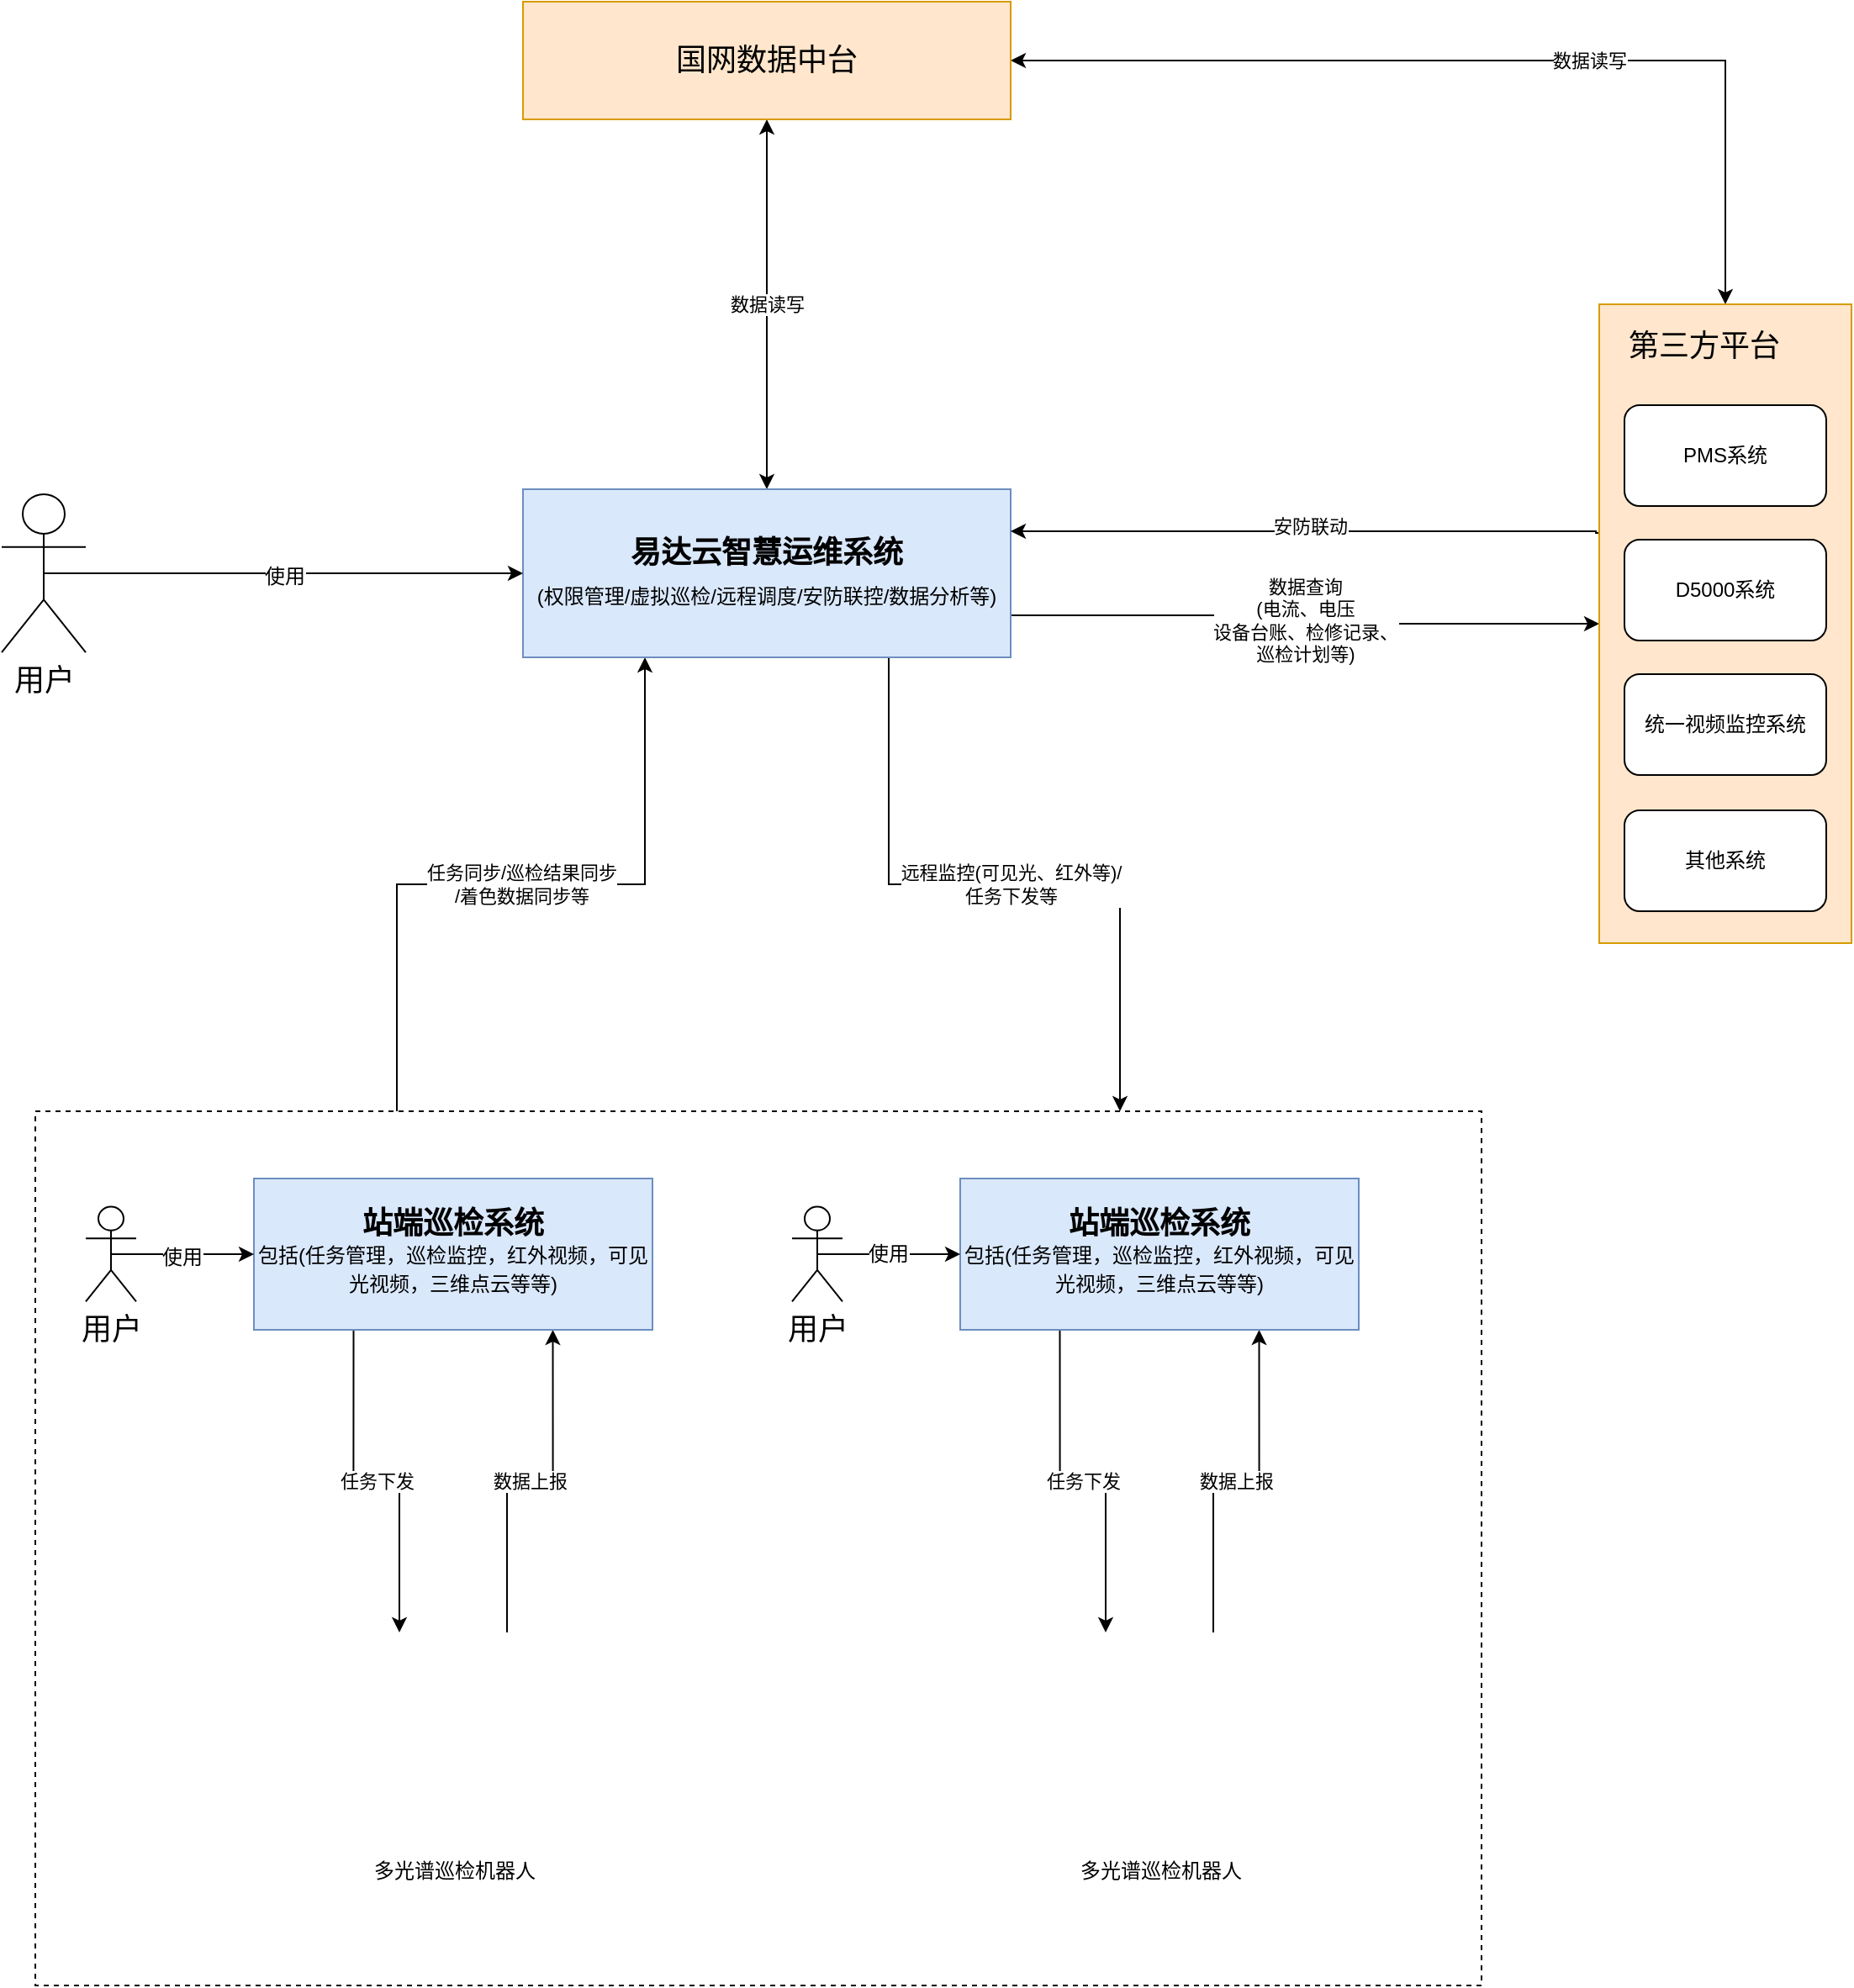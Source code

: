 <mxfile version="13.0.1" type="github">
  <diagram id="0OOSGcVvR7OFmxbcjkcZ" name="第 1 页">
    <mxGraphModel dx="2330" dy="1270" grid="1" gridSize="10" guides="1" tooltips="1" connect="1" arrows="1" fold="1" page="1" pageScale="1" pageWidth="700" pageHeight="1000" math="0" shadow="0">
      <root>
        <mxCell id="0" />
        <mxCell id="1" parent="0" />
        <mxCell id="Agbn1S0HxGMe0rHe034Y-35" value="任务同步/巡检结果同步&lt;br&gt;/着色数据同步等" style="edgeStyle=orthogonalEdgeStyle;rounded=0;orthogonalLoop=1;jettySize=auto;html=1;exitX=0.25;exitY=0;exitDx=0;exitDy=0;entryX=0.25;entryY=1;entryDx=0;entryDy=0;" edge="1" parent="1" source="Agbn1S0HxGMe0rHe034Y-32" target="Agbn1S0HxGMe0rHe034Y-31">
          <mxGeometry relative="1" as="geometry" />
        </mxCell>
        <mxCell id="Agbn1S0HxGMe0rHe034Y-32" value="" style="rounded=0;whiteSpace=wrap;html=1;dashed=1;" vertex="1" parent="1">
          <mxGeometry x="200" y="810" width="860" height="520" as="geometry" />
        </mxCell>
        <mxCell id="Agbn1S0HxGMe0rHe034Y-22" value="数据上报" style="edgeStyle=orthogonalEdgeStyle;rounded=0;orthogonalLoop=1;jettySize=auto;html=1;exitX=0.75;exitY=0;exitDx=0;exitDy=0;entryX=0.75;entryY=1;entryDx=0;entryDy=0;" edge="1" parent="1" source="Agbn1S0HxGMe0rHe034Y-16" target="Agbn1S0HxGMe0rHe034Y-17">
          <mxGeometry relative="1" as="geometry" />
        </mxCell>
        <mxCell id="Agbn1S0HxGMe0rHe034Y-16" value="多光谱巡检机器人" style="shape=image;html=1;verticalAlign=top;verticalLabelPosition=bottom;labelBackgroundColor=#ffffff;imageAspect=0;aspect=fixed;image=https://cdn2.iconfinder.com/data/icons/walle/128/basket_empty.png" vertex="1" parent="1">
          <mxGeometry x="384.5" y="1120" width="128" height="128" as="geometry" />
        </mxCell>
        <mxCell id="Agbn1S0HxGMe0rHe034Y-21" value="任务下发" style="edgeStyle=orthogonalEdgeStyle;rounded=0;orthogonalLoop=1;jettySize=auto;html=1;exitX=0.25;exitY=1;exitDx=0;exitDy=0;entryX=0.25;entryY=0;entryDx=0;entryDy=0;" edge="1" parent="1" source="Agbn1S0HxGMe0rHe034Y-17" target="Agbn1S0HxGMe0rHe034Y-16">
          <mxGeometry relative="1" as="geometry" />
        </mxCell>
        <mxCell id="Agbn1S0HxGMe0rHe034Y-17" value="&lt;p style=&quot;line-height: 140%&quot;&gt;&lt;b&gt;&lt;font style=&quot;font-size: 18px&quot;&gt;站端巡检系统&lt;/font&gt;&lt;/b&gt;&lt;br&gt;包括(任务管理，巡检监控，红外视频，可见光视频，三维点云等等)&lt;/p&gt;" style="rounded=0;whiteSpace=wrap;html=1;fillColor=#dae8fc;strokeColor=#6c8ebf;" vertex="1" parent="1">
          <mxGeometry x="330" y="850" width="237" height="90" as="geometry" />
        </mxCell>
        <mxCell id="Agbn1S0HxGMe0rHe034Y-36" style="edgeStyle=orthogonalEdgeStyle;rounded=0;orthogonalLoop=1;jettySize=auto;html=1;exitX=0.75;exitY=1;exitDx=0;exitDy=0;entryX=0.75;entryY=0;entryDx=0;entryDy=0;" edge="1" parent="1" source="Agbn1S0HxGMe0rHe034Y-31" target="Agbn1S0HxGMe0rHe034Y-32">
          <mxGeometry relative="1" as="geometry" />
        </mxCell>
        <mxCell id="Agbn1S0HxGMe0rHe034Y-37" value="远程监控(可见光、红外等)/&lt;br&gt;任务下发等" style="edgeLabel;html=1;align=center;verticalAlign=middle;resizable=0;points=[];" vertex="1" connectable="0" parent="Agbn1S0HxGMe0rHe034Y-36">
          <mxGeometry x="0.019" relative="1" as="geometry">
            <mxPoint as="offset" />
          </mxGeometry>
        </mxCell>
        <mxCell id="Agbn1S0HxGMe0rHe034Y-43" value="数据查询&lt;br&gt;(电流、电压&lt;br&gt;设备台账、检修记录、&lt;br&gt;巡检计划等)" style="edgeStyle=orthogonalEdgeStyle;rounded=0;orthogonalLoop=1;jettySize=auto;html=1;exitX=1;exitY=0.75;exitDx=0;exitDy=0;" edge="1" parent="1" source="Agbn1S0HxGMe0rHe034Y-31" target="Agbn1S0HxGMe0rHe034Y-38">
          <mxGeometry relative="1" as="geometry" />
        </mxCell>
        <mxCell id="Agbn1S0HxGMe0rHe034Y-52" value="数据读写" style="edgeStyle=orthogonalEdgeStyle;rounded=0;orthogonalLoop=1;jettySize=auto;html=1;exitX=0.5;exitY=0;exitDx=0;exitDy=0;startArrow=classic;startFill=1;" edge="1" parent="1" source="Agbn1S0HxGMe0rHe034Y-31" target="Agbn1S0HxGMe0rHe034Y-46">
          <mxGeometry relative="1" as="geometry" />
        </mxCell>
        <mxCell id="Agbn1S0HxGMe0rHe034Y-31" value="&lt;p style=&quot;line-height: 200%&quot;&gt;&lt;b&gt;&lt;font style=&quot;font-size: 18px&quot;&gt;易达云智慧运维系统&lt;/font&gt;&lt;/b&gt;&lt;br&gt;(权限管理/虚拟巡检/远程调度/安防联控/数据分析等)&lt;/p&gt;" style="rounded=0;whiteSpace=wrap;html=1;fillColor=#dae8fc;strokeColor=#6c8ebf;" vertex="1" parent="1">
          <mxGeometry x="490" y="440" width="290" height="100" as="geometry" />
        </mxCell>
        <mxCell id="Agbn1S0HxGMe0rHe034Y-44" style="edgeStyle=orthogonalEdgeStyle;rounded=0;orthogonalLoop=1;jettySize=auto;html=1;entryX=1;entryY=0.25;entryDx=0;entryDy=0;exitX=0.001;exitY=0.358;exitDx=0;exitDy=0;exitPerimeter=0;" edge="1" parent="1" source="Agbn1S0HxGMe0rHe034Y-38" target="Agbn1S0HxGMe0rHe034Y-31">
          <mxGeometry relative="1" as="geometry">
            <mxPoint x="1128" y="460" as="sourcePoint" />
            <Array as="points">
              <mxPoint x="1128" y="465" />
            </Array>
          </mxGeometry>
        </mxCell>
        <mxCell id="Agbn1S0HxGMe0rHe034Y-45" value="安防联动" style="edgeLabel;html=1;align=center;verticalAlign=middle;resizable=0;points=[];" vertex="1" connectable="0" parent="Agbn1S0HxGMe0rHe034Y-44">
          <mxGeometry x="-0.011" y="-3" relative="1" as="geometry">
            <mxPoint as="offset" />
          </mxGeometry>
        </mxCell>
        <mxCell id="Agbn1S0HxGMe0rHe034Y-50" style="edgeStyle=orthogonalEdgeStyle;rounded=0;orthogonalLoop=1;jettySize=auto;html=1;exitX=0.5;exitY=0;exitDx=0;exitDy=0;entryX=1;entryY=0.5;entryDx=0;entryDy=0;startArrow=classic;startFill=1;strokeWidth=1;" edge="1" parent="1" source="Agbn1S0HxGMe0rHe034Y-38" target="Agbn1S0HxGMe0rHe034Y-46">
          <mxGeometry relative="1" as="geometry" />
        </mxCell>
        <mxCell id="Agbn1S0HxGMe0rHe034Y-51" value="数据读写" style="edgeLabel;html=1;align=center;verticalAlign=middle;resizable=0;points=[];" vertex="1" connectable="0" parent="Agbn1S0HxGMe0rHe034Y-50">
          <mxGeometry x="-0.167" y="34" relative="1" as="geometry">
            <mxPoint x="11.18" y="-34.05" as="offset" />
          </mxGeometry>
        </mxCell>
        <mxCell id="Agbn1S0HxGMe0rHe034Y-38" value="" style="rounded=0;whiteSpace=wrap;html=1;fillColor=#ffe6cc;strokeColor=#d79b00;" vertex="1" parent="1">
          <mxGeometry x="1130" y="330" width="150" height="380" as="geometry" />
        </mxCell>
        <mxCell id="Agbn1S0HxGMe0rHe034Y-39" value="PMS系统" style="rounded=1;whiteSpace=wrap;html=1;" vertex="1" parent="1">
          <mxGeometry x="1145" y="390" width="120" height="60" as="geometry" />
        </mxCell>
        <mxCell id="Agbn1S0HxGMe0rHe034Y-40" value="D5000系统" style="rounded=1;whiteSpace=wrap;html=1;" vertex="1" parent="1">
          <mxGeometry x="1145" y="470" width="120" height="60" as="geometry" />
        </mxCell>
        <mxCell id="Agbn1S0HxGMe0rHe034Y-41" value="统一视频监控系统" style="rounded=1;whiteSpace=wrap;html=1;" vertex="1" parent="1">
          <mxGeometry x="1145" y="550" width="120" height="60" as="geometry" />
        </mxCell>
        <mxCell id="Agbn1S0HxGMe0rHe034Y-42" value="其他系统" style="rounded=1;whiteSpace=wrap;html=1;" vertex="1" parent="1">
          <mxGeometry x="1145" y="631" width="120" height="60" as="geometry" />
        </mxCell>
        <mxCell id="Agbn1S0HxGMe0rHe034Y-46" value="&lt;font style=&quot;font-size: 18px&quot;&gt;国网数据中台&lt;/font&gt;" style="rounded=0;whiteSpace=wrap;html=1;fillColor=#ffe6cc;strokeColor=#d79b00;" vertex="1" parent="1">
          <mxGeometry x="490" y="150" width="290" height="70" as="geometry" />
        </mxCell>
        <mxCell id="Agbn1S0HxGMe0rHe034Y-53" value="数据上报" style="edgeStyle=orthogonalEdgeStyle;rounded=0;orthogonalLoop=1;jettySize=auto;html=1;exitX=0.75;exitY=0;exitDx=0;exitDy=0;entryX=0.75;entryY=1;entryDx=0;entryDy=0;" edge="1" parent="1" source="Agbn1S0HxGMe0rHe034Y-54" target="Agbn1S0HxGMe0rHe034Y-56">
          <mxGeometry relative="1" as="geometry" />
        </mxCell>
        <mxCell id="Agbn1S0HxGMe0rHe034Y-54" value="多光谱巡检机器人" style="shape=image;html=1;verticalAlign=top;verticalLabelPosition=bottom;labelBackgroundColor=#ffffff;imageAspect=0;aspect=fixed;image=https://cdn2.iconfinder.com/data/icons/walle/128/basket_empty.png" vertex="1" parent="1">
          <mxGeometry x="804.5" y="1120" width="128" height="128" as="geometry" />
        </mxCell>
        <mxCell id="Agbn1S0HxGMe0rHe034Y-55" value="任务下发" style="edgeStyle=orthogonalEdgeStyle;rounded=0;orthogonalLoop=1;jettySize=auto;html=1;exitX=0.25;exitY=1;exitDx=0;exitDy=0;entryX=0.25;entryY=0;entryDx=0;entryDy=0;" edge="1" parent="1" source="Agbn1S0HxGMe0rHe034Y-56" target="Agbn1S0HxGMe0rHe034Y-54">
          <mxGeometry relative="1" as="geometry" />
        </mxCell>
        <mxCell id="Agbn1S0HxGMe0rHe034Y-56" value="&lt;p style=&quot;line-height: 140%&quot;&gt;&lt;b&gt;&lt;font style=&quot;font-size: 18px&quot;&gt;站端巡检系统&lt;/font&gt;&lt;/b&gt;&lt;br&gt;包括(任务管理，巡检监控，红外视频，可见光视频，三维点云等等)&lt;/p&gt;" style="rounded=0;whiteSpace=wrap;html=1;fillColor=#dae8fc;strokeColor=#6c8ebf;" vertex="1" parent="1">
          <mxGeometry x="750" y="850" width="237" height="90" as="geometry" />
        </mxCell>
        <mxCell id="Agbn1S0HxGMe0rHe034Y-57" value="第三方平台" style="text;html=1;strokeColor=none;fillColor=none;align=center;verticalAlign=middle;whiteSpace=wrap;rounded=0;fontSize=18;" vertex="1" parent="1">
          <mxGeometry x="1145" y="345" width="95" height="20" as="geometry" />
        </mxCell>
        <mxCell id="Agbn1S0HxGMe0rHe034Y-61" value="&lt;font style=&quot;font-size: 12px&quot;&gt;使用&lt;/font&gt;" style="edgeStyle=orthogonalEdgeStyle;rounded=0;orthogonalLoop=1;jettySize=auto;html=1;exitX=0.5;exitY=0.5;exitDx=0;exitDy=0;exitPerimeter=0;startArrow=none;startFill=0;strokeWidth=1;fontSize=18;" edge="1" parent="1" source="Agbn1S0HxGMe0rHe034Y-59" target="Agbn1S0HxGMe0rHe034Y-31">
          <mxGeometry relative="1" as="geometry" />
        </mxCell>
        <mxCell id="Agbn1S0HxGMe0rHe034Y-59" value="用户" style="shape=umlActor;verticalLabelPosition=bottom;labelBackgroundColor=#ffffff;verticalAlign=top;html=1;outlineConnect=0;fontSize=18;" vertex="1" parent="1">
          <mxGeometry x="180" y="442.94" width="50" height="94.12" as="geometry" />
        </mxCell>
        <mxCell id="Agbn1S0HxGMe0rHe034Y-63" value="&lt;font style=&quot;font-size: 12px&quot;&gt;使用&lt;/font&gt;" style="edgeStyle=orthogonalEdgeStyle;rounded=0;orthogonalLoop=1;jettySize=auto;html=1;exitX=0.5;exitY=0.5;exitDx=0;exitDy=0;exitPerimeter=0;entryX=0;entryY=0.5;entryDx=0;entryDy=0;startArrow=none;startFill=0;strokeWidth=1;fontSize=18;" edge="1" parent="1" source="Agbn1S0HxGMe0rHe034Y-62" target="Agbn1S0HxGMe0rHe034Y-17">
          <mxGeometry relative="1" as="geometry" />
        </mxCell>
        <mxCell id="Agbn1S0HxGMe0rHe034Y-62" value="用户" style="shape=umlActor;verticalLabelPosition=bottom;labelBackgroundColor=#ffffff;verticalAlign=top;html=1;outlineConnect=0;fontSize=18;" vertex="1" parent="1">
          <mxGeometry x="230" y="866.77" width="30" height="56.47" as="geometry" />
        </mxCell>
        <mxCell id="Agbn1S0HxGMe0rHe034Y-65" style="edgeStyle=orthogonalEdgeStyle;rounded=0;orthogonalLoop=1;jettySize=auto;html=1;exitX=0.5;exitY=0.5;exitDx=0;exitDy=0;exitPerimeter=0;startArrow=none;startFill=0;strokeWidth=1;fontSize=18;" edge="1" parent="1" source="Agbn1S0HxGMe0rHe034Y-64" target="Agbn1S0HxGMe0rHe034Y-56">
          <mxGeometry relative="1" as="geometry" />
        </mxCell>
        <mxCell id="Agbn1S0HxGMe0rHe034Y-66" value="使用" style="edgeLabel;html=1;align=center;verticalAlign=middle;resizable=0;points=[];fontSize=12;" vertex="1" connectable="0" parent="Agbn1S0HxGMe0rHe034Y-65">
          <mxGeometry x="-0.026" relative="1" as="geometry">
            <mxPoint as="offset" />
          </mxGeometry>
        </mxCell>
        <mxCell id="Agbn1S0HxGMe0rHe034Y-64" value="用户" style="shape=umlActor;verticalLabelPosition=bottom;labelBackgroundColor=#ffffff;verticalAlign=top;html=1;outlineConnect=0;fontSize=18;" vertex="1" parent="1">
          <mxGeometry x="650" y="866.77" width="30" height="56.47" as="geometry" />
        </mxCell>
      </root>
    </mxGraphModel>
  </diagram>
</mxfile>
